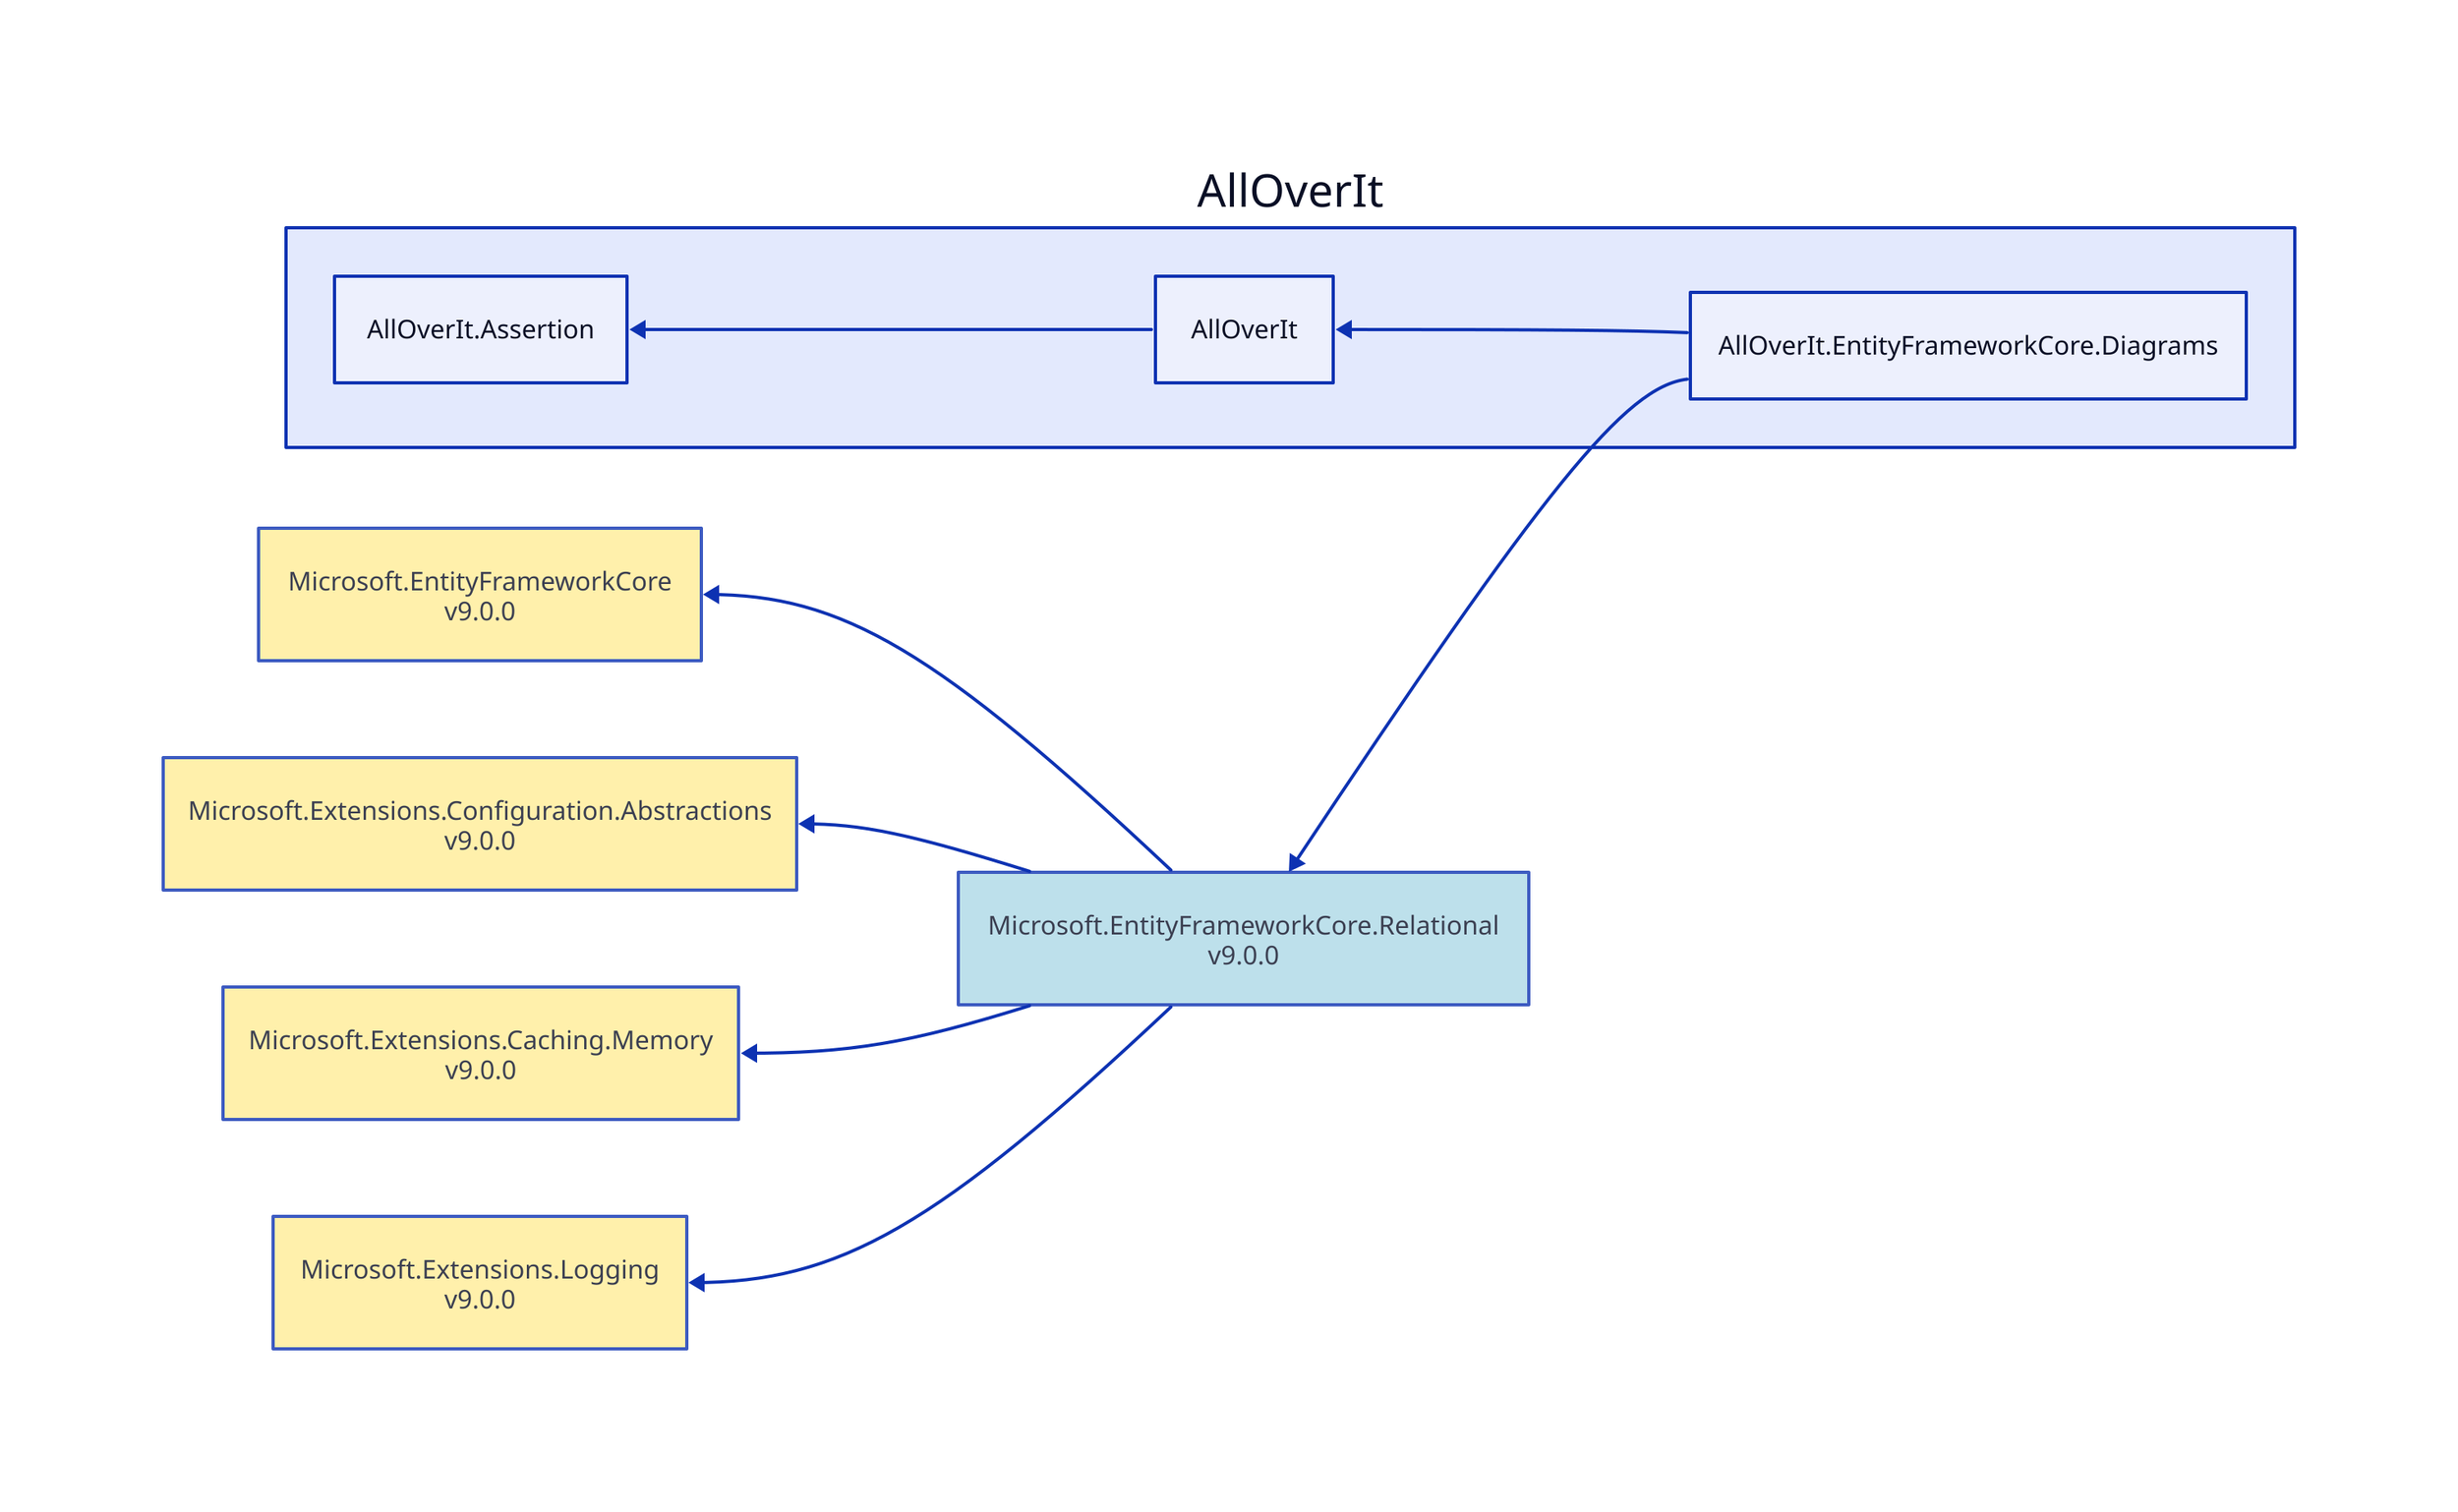 direction: left

aoi: AllOverIt
aoi.alloverit-entityframeworkcore-diagrams: AllOverIt.EntityFrameworkCore.Diagrams
microsoft-entityframeworkcore-relational_9-0-0: Microsoft.EntityFrameworkCore.Relational\nv9.0.0
microsoft-entityframeworkcore-relational_9-0-0.style.fill: "#ADD8E6"
microsoft-entityframeworkcore-relational_9-0-0.style.opacity: 0.8
microsoft-entityframeworkcore_9-0-0: Microsoft.EntityFrameworkCore\nv9.0.0
microsoft-entityframeworkcore_9-0-0.style.fill: "#FFEC96"
microsoft-entityframeworkcore_9-0-0.style.opacity: 0.8
microsoft-entityframeworkcore_9-0-0 <- microsoft-entityframeworkcore-relational_9-0-0
microsoft-extensions-configuration-abstractions_9-0-0: Microsoft.Extensions.Configuration.Abstractions\nv9.0.0
microsoft-extensions-configuration-abstractions_9-0-0.style.fill: "#FFEC96"
microsoft-extensions-configuration-abstractions_9-0-0.style.opacity: 0.8
microsoft-extensions-configuration-abstractions_9-0-0 <- microsoft-entityframeworkcore-relational_9-0-0
microsoft-extensions-caching-memory_9-0-0: Microsoft.Extensions.Caching.Memory\nv9.0.0
microsoft-extensions-caching-memory_9-0-0.style.fill: "#FFEC96"
microsoft-extensions-caching-memory_9-0-0.style.opacity: 0.8
microsoft-extensions-caching-memory_9-0-0 <- microsoft-entityframeworkcore-relational_9-0-0
microsoft-extensions-logging_9-0-0: Microsoft.Extensions.Logging\nv9.0.0
microsoft-extensions-logging_9-0-0.style.fill: "#FFEC96"
microsoft-extensions-logging_9-0-0.style.opacity: 0.8
microsoft-extensions-logging_9-0-0 <- microsoft-entityframeworkcore-relational_9-0-0
microsoft-entityframeworkcore-relational_9-0-0 <- aoi.alloverit-entityframeworkcore-diagrams
aoi.alloverit: AllOverIt
aoi.alloverit-assertion: AllOverIt.Assertion
aoi.alloverit-assertion <- aoi.alloverit
aoi.alloverit <- aoi.alloverit-entityframeworkcore-diagrams
